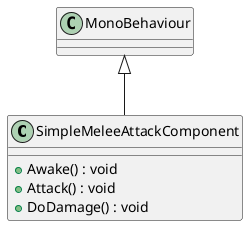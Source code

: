 @startuml
class SimpleMeleeAttackComponent {
    + Awake() : void
    + Attack() : void
    + DoDamage() : void
}
MonoBehaviour <|-- SimpleMeleeAttackComponent
@enduml
